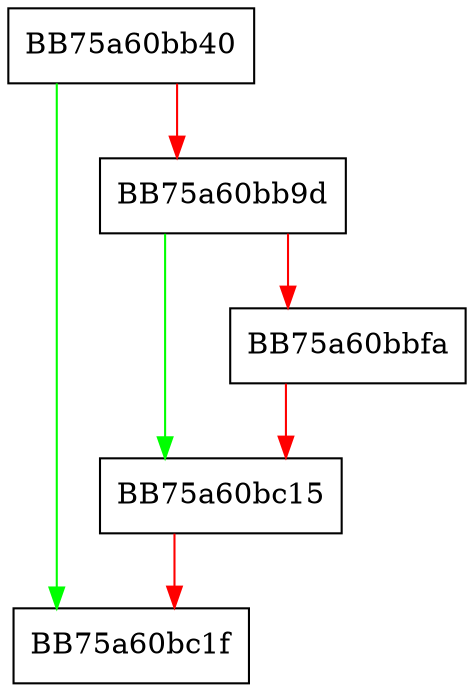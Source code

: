 digraph open_file {
  node [shape="box"];
  graph [splines=ortho];
  BB75a60bb40 -> BB75a60bc1f [color="green"];
  BB75a60bb40 -> BB75a60bb9d [color="red"];
  BB75a60bb9d -> BB75a60bc15 [color="green"];
  BB75a60bb9d -> BB75a60bbfa [color="red"];
  BB75a60bbfa -> BB75a60bc15 [color="red"];
  BB75a60bc15 -> BB75a60bc1f [color="red"];
}
